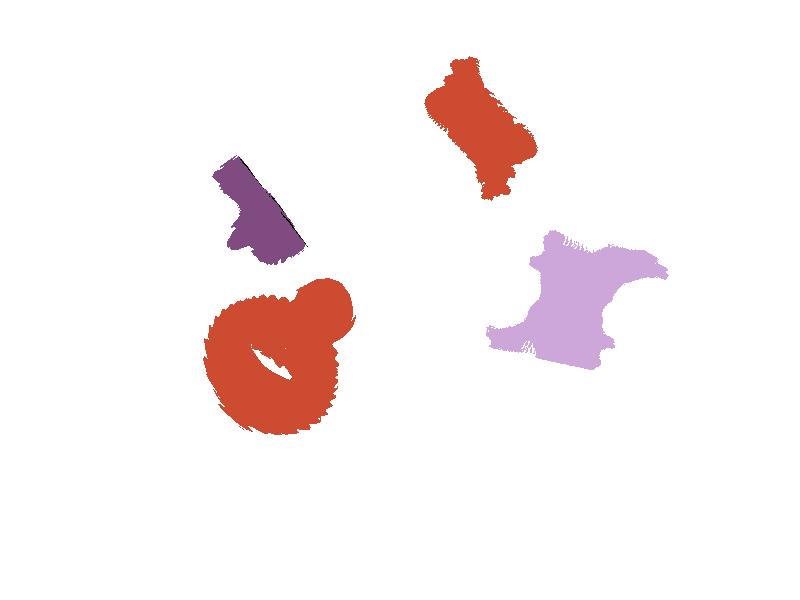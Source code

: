 // Persistence Of Vision raytracer version 3.5 sample file.
//
// -w320 -h240
// -w800 -h600 +a0.3

global_settings {
  assumed_gamma 2.2
  max_trace_level 5
}

#include "colors.inc"
#include "textures.inc"
#include "stones.inc"

#declare PREC = 10;

camera {
    location <4.0, 3.0, -1.0>
    up   y
    right x * 1.33
    direction z
    look_at <0,0,0>
}

background { rgb 0.5 }

light_source { <4.3, 4.5, -3.0> rgb <0.7, 0.75, 0.7> }
light_source { <-3.3, 5.5, -1.0> rgb <0.4, 0.45, 0.3> }

julia_fractal {
    <0.2, 0.1, 0.59, -0.2>
    max_iteration 7
    precision PREC
    sqr
    hypercomplex
    texture {
        pigment { rgb <0.8, 0.65, 0.85> }
        finish { phong 0.7 phong_size 100 }
    }
    scale 0.5
    rotate <-23, 213, -153>
    translate <1, 0.5, 1>
}

julia_fractal {
    <0.02, -0.02, 0.8, 0>
    max_iteration 10
    precision PREC
    sqr
    quaternion

    interior {ior 1.5}
    texture {
        pigment { rgbf <0.8, 0.3, 0.2, 0.9>  }
        finish {
            phong 0.3
            phong_size 200
            reflection 0.4
        }
    }
    rotate <40, -30, 120>
    translate <0, 1.12, 0>
    scale 0.5
    translate <-1, 0.5, 1>

}

julia_fractal {
    <0.33, 0.54, 0.52, 0.32>
    max_iteration  7
    precision PREC
    cube
    quaternion

    interior {ior 1.2}
    texture {
        pigment { rgbf <0.8, 0.3, 0.2, 0.9>  }
        finish {
            phong 0.3
            phong_size 200
            reflection 0.4
        }
    }
    scale 0.5
    rotate <-80, 30, -120>
    translate <1, 0.5, -1>
}

intersection {
    julia_fractal {
        <-0.54, 0.57, 0.0, -0.37>
        max_iteration 8
        precision PREC
        cube
        texture {
            pigment { rgb <0.5, 0.3, 0.5> }
            scale 0.7
            finish { reflection 0.4 }
        }
    }
    box { <-3, -3, -3>, <3, 3, 0.2> texture { T_Stone11 } }

    rotate <0, 30, 110>
    scale 0.5
    translate <-1, 0.5, -1>
}


plane { y, -0.5
    texture {
//        T_Stone13
        pigment { White }
        finish { diffuse 0.5 ambient 0.2 }
        scale 0.5
    }
}

